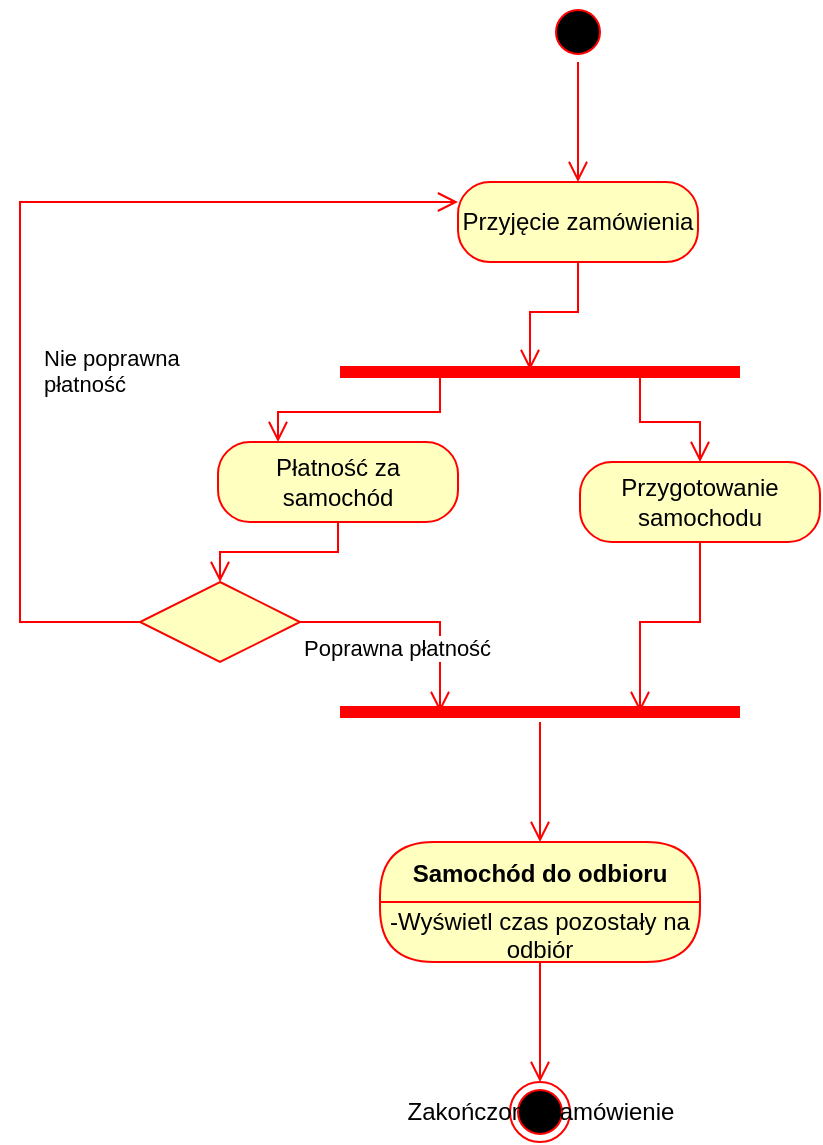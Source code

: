 <mxfile version="21.3.4" type="device">
  <diagram name="Strona-1" id="5ofQGHB7zFDWl8jtgirQ">
    <mxGraphModel dx="1674" dy="768" grid="1" gridSize="10" guides="1" tooltips="1" connect="1" arrows="1" fold="1" page="1" pageScale="1" pageWidth="827" pageHeight="1169" math="0" shadow="0">
      <root>
        <mxCell id="0" />
        <mxCell id="1" parent="0" />
        <mxCell id="zeCc_JxSLmMLiRayJICC-1" value="" style="ellipse;html=1;shape=startState;fillColor=#000000;strokeColor=#ff0000;" vertex="1" parent="1">
          <mxGeometry x="384" y="30" width="30" height="30" as="geometry" />
        </mxCell>
        <mxCell id="zeCc_JxSLmMLiRayJICC-2" value="" style="edgeStyle=orthogonalEdgeStyle;html=1;verticalAlign=bottom;endArrow=open;endSize=8;strokeColor=#ff0000;rounded=0;" edge="1" source="zeCc_JxSLmMLiRayJICC-1" parent="1">
          <mxGeometry relative="1" as="geometry">
            <mxPoint x="399" y="120" as="targetPoint" />
          </mxGeometry>
        </mxCell>
        <mxCell id="zeCc_JxSLmMLiRayJICC-3" value="Przyjęcie zamówienia" style="rounded=1;whiteSpace=wrap;html=1;arcSize=40;fontColor=#000000;fillColor=#ffffc0;strokeColor=#ff0000;" vertex="1" parent="1">
          <mxGeometry x="339" y="120" width="120" height="40" as="geometry" />
        </mxCell>
        <mxCell id="zeCc_JxSLmMLiRayJICC-4" value="" style="edgeStyle=orthogonalEdgeStyle;html=1;verticalAlign=bottom;endArrow=open;endSize=8;strokeColor=#ff0000;rounded=0;entryX=0.475;entryY=0.4;entryDx=0;entryDy=0;entryPerimeter=0;" edge="1" source="zeCc_JxSLmMLiRayJICC-3" parent="1" target="zeCc_JxSLmMLiRayJICC-9">
          <mxGeometry relative="1" as="geometry">
            <mxPoint x="380" y="200" as="targetPoint" />
          </mxGeometry>
        </mxCell>
        <mxCell id="zeCc_JxSLmMLiRayJICC-5" value="Płatność za samochód" style="rounded=1;whiteSpace=wrap;html=1;arcSize=40;fontColor=#000000;fillColor=#ffffc0;strokeColor=#ff0000;" vertex="1" parent="1">
          <mxGeometry x="219" y="250" width="120" height="40" as="geometry" />
        </mxCell>
        <mxCell id="zeCc_JxSLmMLiRayJICC-6" value="" style="edgeStyle=orthogonalEdgeStyle;html=1;verticalAlign=bottom;endArrow=open;endSize=8;strokeColor=#ff0000;rounded=0;entryX=0.5;entryY=0;entryDx=0;entryDy=0;" edge="1" source="zeCc_JxSLmMLiRayJICC-5" parent="1" target="zeCc_JxSLmMLiRayJICC-20">
          <mxGeometry relative="1" as="geometry">
            <mxPoint x="399" y="330" as="targetPoint" />
          </mxGeometry>
        </mxCell>
        <mxCell id="zeCc_JxSLmMLiRayJICC-7" value="" style="shape=line;html=1;strokeWidth=6;strokeColor=#ff0000;" vertex="1" parent="1">
          <mxGeometry x="280" y="380" width="200" height="10" as="geometry" />
        </mxCell>
        <mxCell id="zeCc_JxSLmMLiRayJICC-8" value="" style="edgeStyle=orthogonalEdgeStyle;html=1;verticalAlign=bottom;endArrow=open;endSize=8;strokeColor=#ff0000;rounded=0;entryX=0.5;entryY=0;entryDx=0;entryDy=0;" edge="1" source="zeCc_JxSLmMLiRayJICC-7" parent="1" target="zeCc_JxSLmMLiRayJICC-17">
          <mxGeometry relative="1" as="geometry">
            <mxPoint x="380" y="440" as="targetPoint" />
          </mxGeometry>
        </mxCell>
        <mxCell id="zeCc_JxSLmMLiRayJICC-9" value="" style="shape=line;html=1;strokeWidth=6;strokeColor=#ff0000;" vertex="1" parent="1">
          <mxGeometry x="280" y="210" width="200" height="10" as="geometry" />
        </mxCell>
        <mxCell id="zeCc_JxSLmMLiRayJICC-10" value="" style="edgeStyle=orthogonalEdgeStyle;html=1;verticalAlign=bottom;endArrow=open;endSize=8;strokeColor=#ff0000;rounded=0;entryX=0.25;entryY=0;entryDx=0;entryDy=0;exitX=0.25;exitY=0.5;exitDx=0;exitDy=0;exitPerimeter=0;" edge="1" source="zeCc_JxSLmMLiRayJICC-9" parent="1" target="zeCc_JxSLmMLiRayJICC-5">
          <mxGeometry relative="1" as="geometry">
            <mxPoint x="380" y="290" as="targetPoint" />
          </mxGeometry>
        </mxCell>
        <mxCell id="zeCc_JxSLmMLiRayJICC-11" value="Przygotowanie samochodu" style="rounded=1;whiteSpace=wrap;html=1;arcSize=40;fontColor=#000000;fillColor=#ffffc0;strokeColor=#ff0000;" vertex="1" parent="1">
          <mxGeometry x="400" y="260" width="120" height="40" as="geometry" />
        </mxCell>
        <mxCell id="zeCc_JxSLmMLiRayJICC-12" value="" style="edgeStyle=orthogonalEdgeStyle;html=1;verticalAlign=bottom;endArrow=open;endSize=8;strokeColor=#ff0000;rounded=0;entryX=0.75;entryY=0.5;entryDx=0;entryDy=0;entryPerimeter=0;" edge="1" source="zeCc_JxSLmMLiRayJICC-11" parent="1" target="zeCc_JxSLmMLiRayJICC-7">
          <mxGeometry relative="1" as="geometry">
            <mxPoint x="460" y="360" as="targetPoint" />
          </mxGeometry>
        </mxCell>
        <mxCell id="zeCc_JxSLmMLiRayJICC-13" value="" style="edgeStyle=orthogonalEdgeStyle;html=1;verticalAlign=bottom;endArrow=open;endSize=8;strokeColor=#ff0000;rounded=0;exitX=0.75;exitY=0.5;exitDx=0;exitDy=0;exitPerimeter=0;entryX=0.5;entryY=0;entryDx=0;entryDy=0;" edge="1" parent="1" source="zeCc_JxSLmMLiRayJICC-9" target="zeCc_JxSLmMLiRayJICC-11">
          <mxGeometry relative="1" as="geometry">
            <mxPoint x="390" y="470" as="targetPoint" />
            <mxPoint x="390" y="400" as="sourcePoint" />
          </mxGeometry>
        </mxCell>
        <mxCell id="zeCc_JxSLmMLiRayJICC-16" value="Zakończone Zamówienie" style="ellipse;html=1;shape=endState;fillColor=#000000;strokeColor=#ff0000;" vertex="1" parent="1">
          <mxGeometry x="365" y="570" width="30" height="30" as="geometry" />
        </mxCell>
        <mxCell id="zeCc_JxSLmMLiRayJICC-17" value="Samochód do odbioru" style="swimlane;fontStyle=1;align=center;verticalAlign=middle;childLayout=stackLayout;horizontal=1;startSize=30;horizontalStack=0;resizeParent=0;resizeLast=1;container=0;fontColor=#000000;collapsible=0;rounded=1;arcSize=30;strokeColor=#ff0000;fillColor=#ffffc0;swimlaneFillColor=#ffffc0;dropTarget=0;" vertex="1" parent="1">
          <mxGeometry x="300" y="450" width="160" height="60" as="geometry" />
        </mxCell>
        <mxCell id="zeCc_JxSLmMLiRayJICC-18" value="-Wyświetl czas pozostały na odbiór" style="text;html=1;strokeColor=none;fillColor=none;align=center;verticalAlign=middle;spacingLeft=4;spacingRight=4;whiteSpace=wrap;overflow=hidden;rotatable=0;fontColor=#000000;" vertex="1" parent="zeCc_JxSLmMLiRayJICC-17">
          <mxGeometry y="30" width="160" height="30" as="geometry" />
        </mxCell>
        <mxCell id="zeCc_JxSLmMLiRayJICC-19" value="" style="edgeStyle=orthogonalEdgeStyle;html=1;verticalAlign=bottom;endArrow=open;endSize=8;strokeColor=#ff0000;rounded=0;entryX=0.5;entryY=0;entryDx=0;entryDy=0;" edge="1" source="zeCc_JxSLmMLiRayJICC-17" parent="1" target="zeCc_JxSLmMLiRayJICC-16">
          <mxGeometry relative="1" as="geometry">
            <mxPoint x="400" y="570" as="targetPoint" />
          </mxGeometry>
        </mxCell>
        <mxCell id="zeCc_JxSLmMLiRayJICC-20" value="" style="rhombus;whiteSpace=wrap;html=1;fontColor=#000000;fillColor=#ffffc0;strokeColor=#ff0000;" vertex="1" parent="1">
          <mxGeometry x="180" y="320" width="80" height="40" as="geometry" />
        </mxCell>
        <mxCell id="zeCc_JxSLmMLiRayJICC-21" value="Nie poprawna&amp;nbsp;&lt;br&gt;płatność" style="edgeStyle=orthogonalEdgeStyle;html=1;align=left;verticalAlign=bottom;endArrow=open;endSize=8;strokeColor=#ff0000;rounded=0;entryX=0;entryY=0.25;entryDx=0;entryDy=0;" edge="1" source="zeCc_JxSLmMLiRayJICC-20" parent="1" target="zeCc_JxSLmMLiRayJICC-3">
          <mxGeometry x="-0.305" y="-10" relative="1" as="geometry">
            <mxPoint x="260" y="320" as="targetPoint" />
            <Array as="points">
              <mxPoint x="120" y="130" />
            </Array>
            <mxPoint as="offset" />
          </mxGeometry>
        </mxCell>
        <mxCell id="zeCc_JxSLmMLiRayJICC-22" value="Poprawna płatność" style="edgeStyle=orthogonalEdgeStyle;html=1;align=left;verticalAlign=top;endArrow=open;endSize=8;strokeColor=#ff0000;rounded=0;entryX=0.25;entryY=0.5;entryDx=0;entryDy=0;entryPerimeter=0;" edge="1" source="zeCc_JxSLmMLiRayJICC-20" parent="1" target="zeCc_JxSLmMLiRayJICC-7">
          <mxGeometry x="-1" relative="1" as="geometry">
            <mxPoint x="120" y="400" as="targetPoint" />
            <mxPoint as="offset" />
          </mxGeometry>
        </mxCell>
      </root>
    </mxGraphModel>
  </diagram>
</mxfile>
